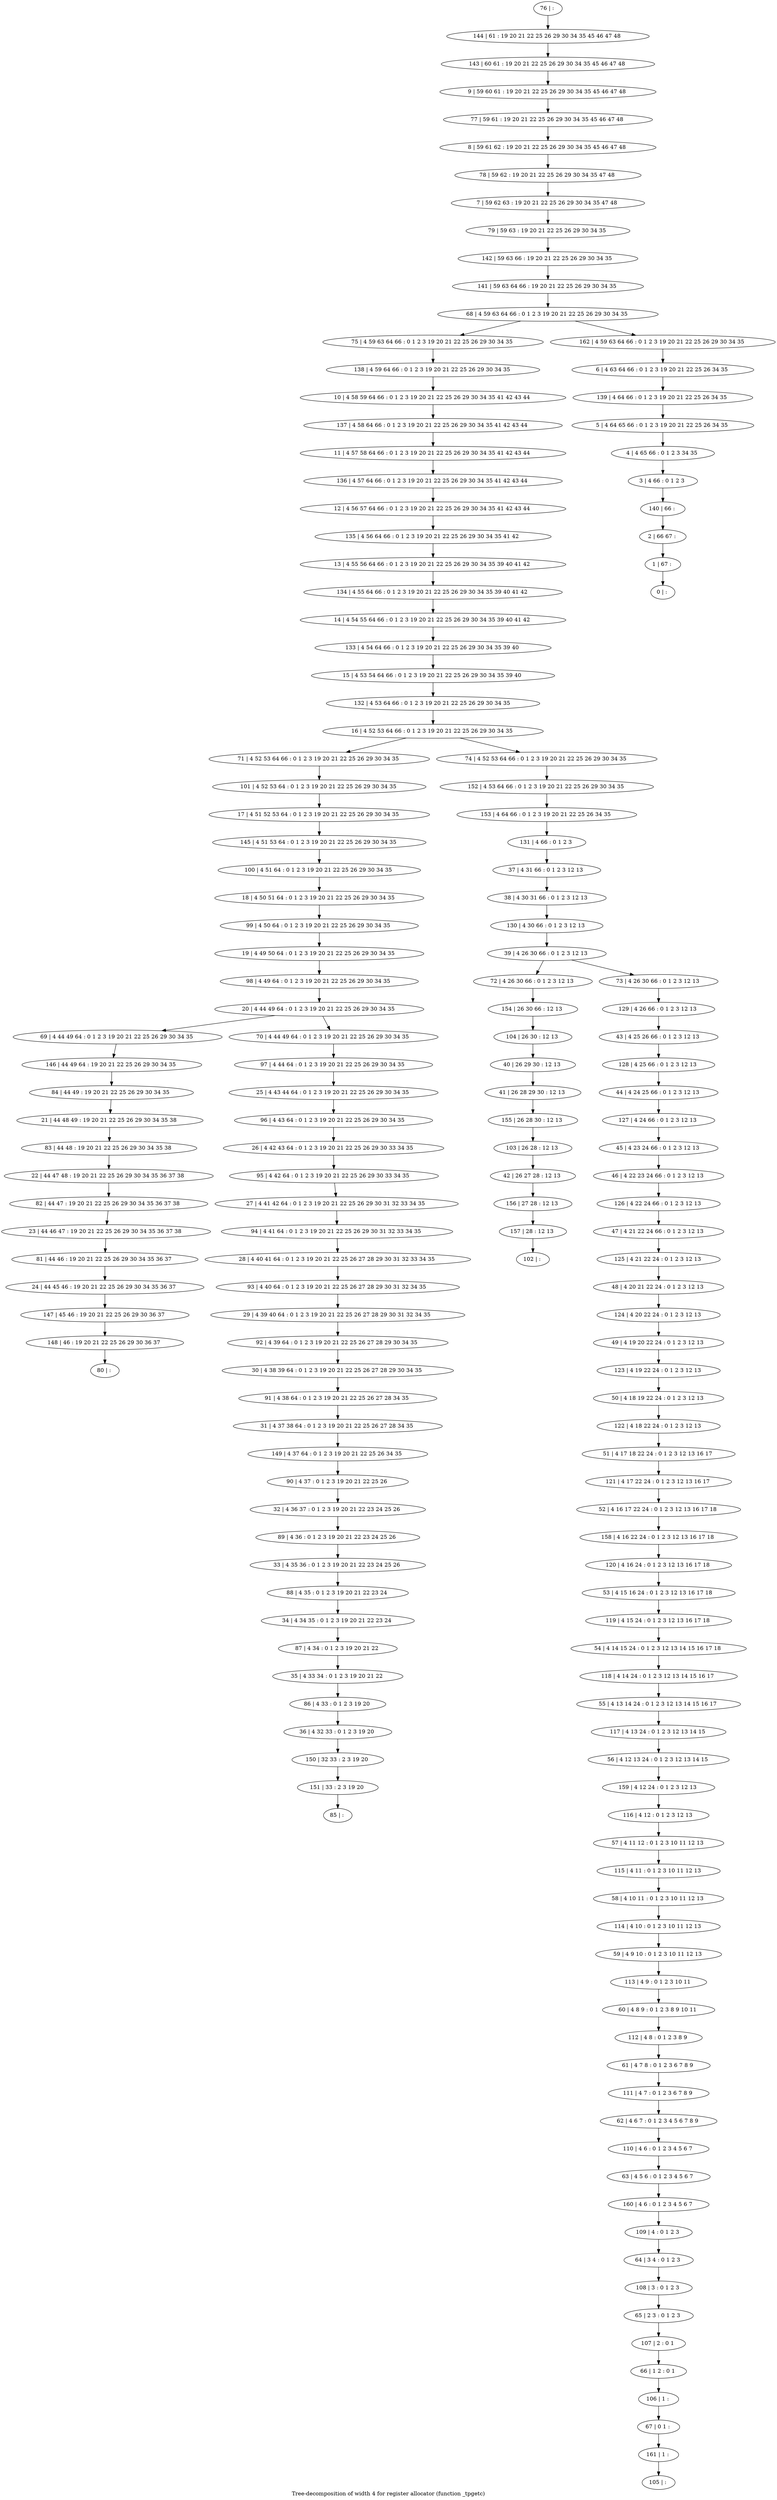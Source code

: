 digraph G {
graph [label="Tree-decomposition of width 4 for register allocator (function _tpgetc)"]
0[label="0 | : "];
1[label="1 | 67 : "];
2[label="2 | 66 67 : "];
3[label="3 | 4 66 : 0 1 2 3 "];
4[label="4 | 4 65 66 : 0 1 2 3 34 35 "];
5[label="5 | 4 64 65 66 : 0 1 2 3 19 20 21 22 25 26 34 35 "];
6[label="6 | 4 63 64 66 : 0 1 2 3 19 20 21 22 25 26 34 35 "];
7[label="7 | 59 62 63 : 19 20 21 22 25 26 29 30 34 35 47 48 "];
8[label="8 | 59 61 62 : 19 20 21 22 25 26 29 30 34 35 45 46 47 48 "];
9[label="9 | 59 60 61 : 19 20 21 22 25 26 29 30 34 35 45 46 47 48 "];
10[label="10 | 4 58 59 64 66 : 0 1 2 3 19 20 21 22 25 26 29 30 34 35 41 42 43 44 "];
11[label="11 | 4 57 58 64 66 : 0 1 2 3 19 20 21 22 25 26 29 30 34 35 41 42 43 44 "];
12[label="12 | 4 56 57 64 66 : 0 1 2 3 19 20 21 22 25 26 29 30 34 35 41 42 43 44 "];
13[label="13 | 4 55 56 64 66 : 0 1 2 3 19 20 21 22 25 26 29 30 34 35 39 40 41 42 "];
14[label="14 | 4 54 55 64 66 : 0 1 2 3 19 20 21 22 25 26 29 30 34 35 39 40 41 42 "];
15[label="15 | 4 53 54 64 66 : 0 1 2 3 19 20 21 22 25 26 29 30 34 35 39 40 "];
16[label="16 | 4 52 53 64 66 : 0 1 2 3 19 20 21 22 25 26 29 30 34 35 "];
17[label="17 | 4 51 52 53 64 : 0 1 2 3 19 20 21 22 25 26 29 30 34 35 "];
18[label="18 | 4 50 51 64 : 0 1 2 3 19 20 21 22 25 26 29 30 34 35 "];
19[label="19 | 4 49 50 64 : 0 1 2 3 19 20 21 22 25 26 29 30 34 35 "];
20[label="20 | 4 44 49 64 : 0 1 2 3 19 20 21 22 25 26 29 30 34 35 "];
21[label="21 | 44 48 49 : 19 20 21 22 25 26 29 30 34 35 38 "];
22[label="22 | 44 47 48 : 19 20 21 22 25 26 29 30 34 35 36 37 38 "];
23[label="23 | 44 46 47 : 19 20 21 22 25 26 29 30 34 35 36 37 38 "];
24[label="24 | 44 45 46 : 19 20 21 22 25 26 29 30 34 35 36 37 "];
25[label="25 | 4 43 44 64 : 0 1 2 3 19 20 21 22 25 26 29 30 34 35 "];
26[label="26 | 4 42 43 64 : 0 1 2 3 19 20 21 22 25 26 29 30 33 34 35 "];
27[label="27 | 4 41 42 64 : 0 1 2 3 19 20 21 22 25 26 29 30 31 32 33 34 35 "];
28[label="28 | 4 40 41 64 : 0 1 2 3 19 20 21 22 25 26 27 28 29 30 31 32 33 34 35 "];
29[label="29 | 4 39 40 64 : 0 1 2 3 19 20 21 22 25 26 27 28 29 30 31 32 34 35 "];
30[label="30 | 4 38 39 64 : 0 1 2 3 19 20 21 22 25 26 27 28 29 30 34 35 "];
31[label="31 | 4 37 38 64 : 0 1 2 3 19 20 21 22 25 26 27 28 34 35 "];
32[label="32 | 4 36 37 : 0 1 2 3 19 20 21 22 23 24 25 26 "];
33[label="33 | 4 35 36 : 0 1 2 3 19 20 21 22 23 24 25 26 "];
34[label="34 | 4 34 35 : 0 1 2 3 19 20 21 22 23 24 "];
35[label="35 | 4 33 34 : 0 1 2 3 19 20 21 22 "];
36[label="36 | 4 32 33 : 0 1 2 3 19 20 "];
37[label="37 | 4 31 66 : 0 1 2 3 12 13 "];
38[label="38 | 4 30 31 66 : 0 1 2 3 12 13 "];
39[label="39 | 4 26 30 66 : 0 1 2 3 12 13 "];
40[label="40 | 26 29 30 : 12 13 "];
41[label="41 | 26 28 29 30 : 12 13 "];
42[label="42 | 26 27 28 : 12 13 "];
43[label="43 | 4 25 26 66 : 0 1 2 3 12 13 "];
44[label="44 | 4 24 25 66 : 0 1 2 3 12 13 "];
45[label="45 | 4 23 24 66 : 0 1 2 3 12 13 "];
46[label="46 | 4 22 23 24 66 : 0 1 2 3 12 13 "];
47[label="47 | 4 21 22 24 66 : 0 1 2 3 12 13 "];
48[label="48 | 4 20 21 22 24 : 0 1 2 3 12 13 "];
49[label="49 | 4 19 20 22 24 : 0 1 2 3 12 13 "];
50[label="50 | 4 18 19 22 24 : 0 1 2 3 12 13 "];
51[label="51 | 4 17 18 22 24 : 0 1 2 3 12 13 16 17 "];
52[label="52 | 4 16 17 22 24 : 0 1 2 3 12 13 16 17 18 "];
53[label="53 | 4 15 16 24 : 0 1 2 3 12 13 16 17 18 "];
54[label="54 | 4 14 15 24 : 0 1 2 3 12 13 14 15 16 17 18 "];
55[label="55 | 4 13 14 24 : 0 1 2 3 12 13 14 15 16 17 "];
56[label="56 | 4 12 13 24 : 0 1 2 3 12 13 14 15 "];
57[label="57 | 4 11 12 : 0 1 2 3 10 11 12 13 "];
58[label="58 | 4 10 11 : 0 1 2 3 10 11 12 13 "];
59[label="59 | 4 9 10 : 0 1 2 3 10 11 12 13 "];
60[label="60 | 4 8 9 : 0 1 2 3 8 9 10 11 "];
61[label="61 | 4 7 8 : 0 1 2 3 6 7 8 9 "];
62[label="62 | 4 6 7 : 0 1 2 3 4 5 6 7 8 9 "];
63[label="63 | 4 5 6 : 0 1 2 3 4 5 6 7 "];
64[label="64 | 3 4 : 0 1 2 3 "];
65[label="65 | 2 3 : 0 1 2 3 "];
66[label="66 | 1 2 : 0 1 "];
67[label="67 | 0 1 : "];
68[label="68 | 4 59 63 64 66 : 0 1 2 3 19 20 21 22 25 26 29 30 34 35 "];
69[label="69 | 4 44 49 64 : 0 1 2 3 19 20 21 22 25 26 29 30 34 35 "];
70[label="70 | 4 44 49 64 : 0 1 2 3 19 20 21 22 25 26 29 30 34 35 "];
71[label="71 | 4 52 53 64 66 : 0 1 2 3 19 20 21 22 25 26 29 30 34 35 "];
72[label="72 | 4 26 30 66 : 0 1 2 3 12 13 "];
73[label="73 | 4 26 30 66 : 0 1 2 3 12 13 "];
74[label="74 | 4 52 53 64 66 : 0 1 2 3 19 20 21 22 25 26 29 30 34 35 "];
75[label="75 | 4 59 63 64 66 : 0 1 2 3 19 20 21 22 25 26 29 30 34 35 "];
76[label="76 | : "];
77[label="77 | 59 61 : 19 20 21 22 25 26 29 30 34 35 45 46 47 48 "];
78[label="78 | 59 62 : 19 20 21 22 25 26 29 30 34 35 47 48 "];
79[label="79 | 59 63 : 19 20 21 22 25 26 29 30 34 35 "];
80[label="80 | : "];
81[label="81 | 44 46 : 19 20 21 22 25 26 29 30 34 35 36 37 "];
82[label="82 | 44 47 : 19 20 21 22 25 26 29 30 34 35 36 37 38 "];
83[label="83 | 44 48 : 19 20 21 22 25 26 29 30 34 35 38 "];
84[label="84 | 44 49 : 19 20 21 22 25 26 29 30 34 35 "];
85[label="85 | : "];
86[label="86 | 4 33 : 0 1 2 3 19 20 "];
87[label="87 | 4 34 : 0 1 2 3 19 20 21 22 "];
88[label="88 | 4 35 : 0 1 2 3 19 20 21 22 23 24 "];
89[label="89 | 4 36 : 0 1 2 3 19 20 21 22 23 24 25 26 "];
90[label="90 | 4 37 : 0 1 2 3 19 20 21 22 25 26 "];
91[label="91 | 4 38 64 : 0 1 2 3 19 20 21 22 25 26 27 28 34 35 "];
92[label="92 | 4 39 64 : 0 1 2 3 19 20 21 22 25 26 27 28 29 30 34 35 "];
93[label="93 | 4 40 64 : 0 1 2 3 19 20 21 22 25 26 27 28 29 30 31 32 34 35 "];
94[label="94 | 4 41 64 : 0 1 2 3 19 20 21 22 25 26 29 30 31 32 33 34 35 "];
95[label="95 | 4 42 64 : 0 1 2 3 19 20 21 22 25 26 29 30 33 34 35 "];
96[label="96 | 4 43 64 : 0 1 2 3 19 20 21 22 25 26 29 30 34 35 "];
97[label="97 | 4 44 64 : 0 1 2 3 19 20 21 22 25 26 29 30 34 35 "];
98[label="98 | 4 49 64 : 0 1 2 3 19 20 21 22 25 26 29 30 34 35 "];
99[label="99 | 4 50 64 : 0 1 2 3 19 20 21 22 25 26 29 30 34 35 "];
100[label="100 | 4 51 64 : 0 1 2 3 19 20 21 22 25 26 29 30 34 35 "];
101[label="101 | 4 52 53 64 : 0 1 2 3 19 20 21 22 25 26 29 30 34 35 "];
102[label="102 | : "];
103[label="103 | 26 28 : 12 13 "];
104[label="104 | 26 30 : 12 13 "];
105[label="105 | : "];
106[label="106 | 1 : "];
107[label="107 | 2 : 0 1 "];
108[label="108 | 3 : 0 1 2 3 "];
109[label="109 | 4 : 0 1 2 3 "];
110[label="110 | 4 6 : 0 1 2 3 4 5 6 7 "];
111[label="111 | 4 7 : 0 1 2 3 6 7 8 9 "];
112[label="112 | 4 8 : 0 1 2 3 8 9 "];
113[label="113 | 4 9 : 0 1 2 3 10 11 "];
114[label="114 | 4 10 : 0 1 2 3 10 11 12 13 "];
115[label="115 | 4 11 : 0 1 2 3 10 11 12 13 "];
116[label="116 | 4 12 : 0 1 2 3 12 13 "];
117[label="117 | 4 13 24 : 0 1 2 3 12 13 14 15 "];
118[label="118 | 4 14 24 : 0 1 2 3 12 13 14 15 16 17 "];
119[label="119 | 4 15 24 : 0 1 2 3 12 13 16 17 18 "];
120[label="120 | 4 16 24 : 0 1 2 3 12 13 16 17 18 "];
121[label="121 | 4 17 22 24 : 0 1 2 3 12 13 16 17 "];
122[label="122 | 4 18 22 24 : 0 1 2 3 12 13 "];
123[label="123 | 4 19 22 24 : 0 1 2 3 12 13 "];
124[label="124 | 4 20 22 24 : 0 1 2 3 12 13 "];
125[label="125 | 4 21 22 24 : 0 1 2 3 12 13 "];
126[label="126 | 4 22 24 66 : 0 1 2 3 12 13 "];
127[label="127 | 4 24 66 : 0 1 2 3 12 13 "];
128[label="128 | 4 25 66 : 0 1 2 3 12 13 "];
129[label="129 | 4 26 66 : 0 1 2 3 12 13 "];
130[label="130 | 4 30 66 : 0 1 2 3 12 13 "];
131[label="131 | 4 66 : 0 1 2 3 "];
132[label="132 | 4 53 64 66 : 0 1 2 3 19 20 21 22 25 26 29 30 34 35 "];
133[label="133 | 4 54 64 66 : 0 1 2 3 19 20 21 22 25 26 29 30 34 35 39 40 "];
134[label="134 | 4 55 64 66 : 0 1 2 3 19 20 21 22 25 26 29 30 34 35 39 40 41 42 "];
135[label="135 | 4 56 64 66 : 0 1 2 3 19 20 21 22 25 26 29 30 34 35 41 42 "];
136[label="136 | 4 57 64 66 : 0 1 2 3 19 20 21 22 25 26 29 30 34 35 41 42 43 44 "];
137[label="137 | 4 58 64 66 : 0 1 2 3 19 20 21 22 25 26 29 30 34 35 41 42 43 44 "];
138[label="138 | 4 59 64 66 : 0 1 2 3 19 20 21 22 25 26 29 30 34 35 "];
139[label="139 | 4 64 66 : 0 1 2 3 19 20 21 22 25 26 34 35 "];
140[label="140 | 66 : "];
141[label="141 | 59 63 64 66 : 19 20 21 22 25 26 29 30 34 35 "];
142[label="142 | 59 63 66 : 19 20 21 22 25 26 29 30 34 35 "];
143[label="143 | 60 61 : 19 20 21 22 25 26 29 30 34 35 45 46 47 48 "];
144[label="144 | 61 : 19 20 21 22 25 26 29 30 34 35 45 46 47 48 "];
145[label="145 | 4 51 53 64 : 0 1 2 3 19 20 21 22 25 26 29 30 34 35 "];
146[label="146 | 44 49 64 : 19 20 21 22 25 26 29 30 34 35 "];
147[label="147 | 45 46 : 19 20 21 22 25 26 29 30 36 37 "];
148[label="148 | 46 : 19 20 21 22 25 26 29 30 36 37 "];
149[label="149 | 4 37 64 : 0 1 2 3 19 20 21 22 25 26 34 35 "];
150[label="150 | 32 33 : 2 3 19 20 "];
151[label="151 | 33 : 2 3 19 20 "];
152[label="152 | 4 53 64 66 : 0 1 2 3 19 20 21 22 25 26 29 30 34 35 "];
153[label="153 | 4 64 66 : 0 1 2 3 19 20 21 22 25 26 34 35 "];
154[label="154 | 26 30 66 : 12 13 "];
155[label="155 | 26 28 30 : 12 13 "];
156[label="156 | 27 28 : 12 13 "];
157[label="157 | 28 : 12 13 "];
158[label="158 | 4 16 22 24 : 0 1 2 3 12 13 16 17 18 "];
159[label="159 | 4 12 24 : 0 1 2 3 12 13 "];
160[label="160 | 4 6 : 0 1 2 3 4 5 6 7 "];
161[label="161 | 1 : "];
162[label="162 | 4 59 63 64 66 : 0 1 2 3 19 20 21 22 25 26 29 30 34 35 "];
37->38 ;
40->41 ;
45->46 ;
20->69 ;
20->70 ;
16->71 ;
39->72 ;
39->73 ;
16->74 ;
81->24 ;
23->81 ;
82->23 ;
22->82 ;
83->22 ;
21->83 ;
84->21 ;
86->36 ;
35->86 ;
87->35 ;
34->87 ;
88->34 ;
33->88 ;
89->33 ;
32->89 ;
90->32 ;
91->31 ;
30->91 ;
92->30 ;
29->92 ;
93->29 ;
28->93 ;
94->28 ;
27->94 ;
95->27 ;
26->95 ;
96->26 ;
25->96 ;
97->25 ;
70->97 ;
98->20 ;
19->98 ;
99->19 ;
18->99 ;
100->18 ;
101->17 ;
71->101 ;
103->42 ;
104->40 ;
106->67 ;
66->106 ;
107->66 ;
65->107 ;
108->65 ;
64->108 ;
109->64 ;
110->63 ;
62->110 ;
111->62 ;
61->111 ;
112->61 ;
60->112 ;
113->60 ;
59->113 ;
114->59 ;
58->114 ;
115->58 ;
57->115 ;
116->57 ;
117->56 ;
55->117 ;
118->55 ;
54->118 ;
119->54 ;
53->119 ;
120->53 ;
121->52 ;
51->121 ;
122->51 ;
50->122 ;
123->50 ;
49->123 ;
124->49 ;
48->124 ;
125->48 ;
47->125 ;
126->47 ;
46->126 ;
127->45 ;
44->127 ;
128->44 ;
43->128 ;
129->43 ;
73->129 ;
130->39 ;
38->130 ;
131->37 ;
132->16 ;
15->132 ;
133->15 ;
14->133 ;
134->14 ;
13->134 ;
135->13 ;
12->135 ;
136->12 ;
11->136 ;
137->11 ;
10->137 ;
138->10 ;
75->138 ;
145->100 ;
17->145 ;
146->84 ;
69->146 ;
24->147 ;
148->80 ;
147->148 ;
149->90 ;
31->149 ;
36->150 ;
151->85 ;
150->151 ;
74->152 ;
153->131 ;
152->153 ;
154->104 ;
72->154 ;
155->103 ;
41->155 ;
42->156 ;
157->102 ;
156->157 ;
158->120 ;
52->158 ;
159->116 ;
56->159 ;
160->109 ;
63->160 ;
161->105 ;
67->161 ;
76->144 ;
144->143 ;
143->9 ;
9->77 ;
77->8 ;
8->78 ;
78->7 ;
7->79 ;
79->142 ;
142->141 ;
141->68 ;
6->139 ;
139->5 ;
5->4 ;
4->3 ;
3->140 ;
140->2 ;
2->1 ;
1->0 ;
162->6 ;
68->75 ;
68->162 ;
}
